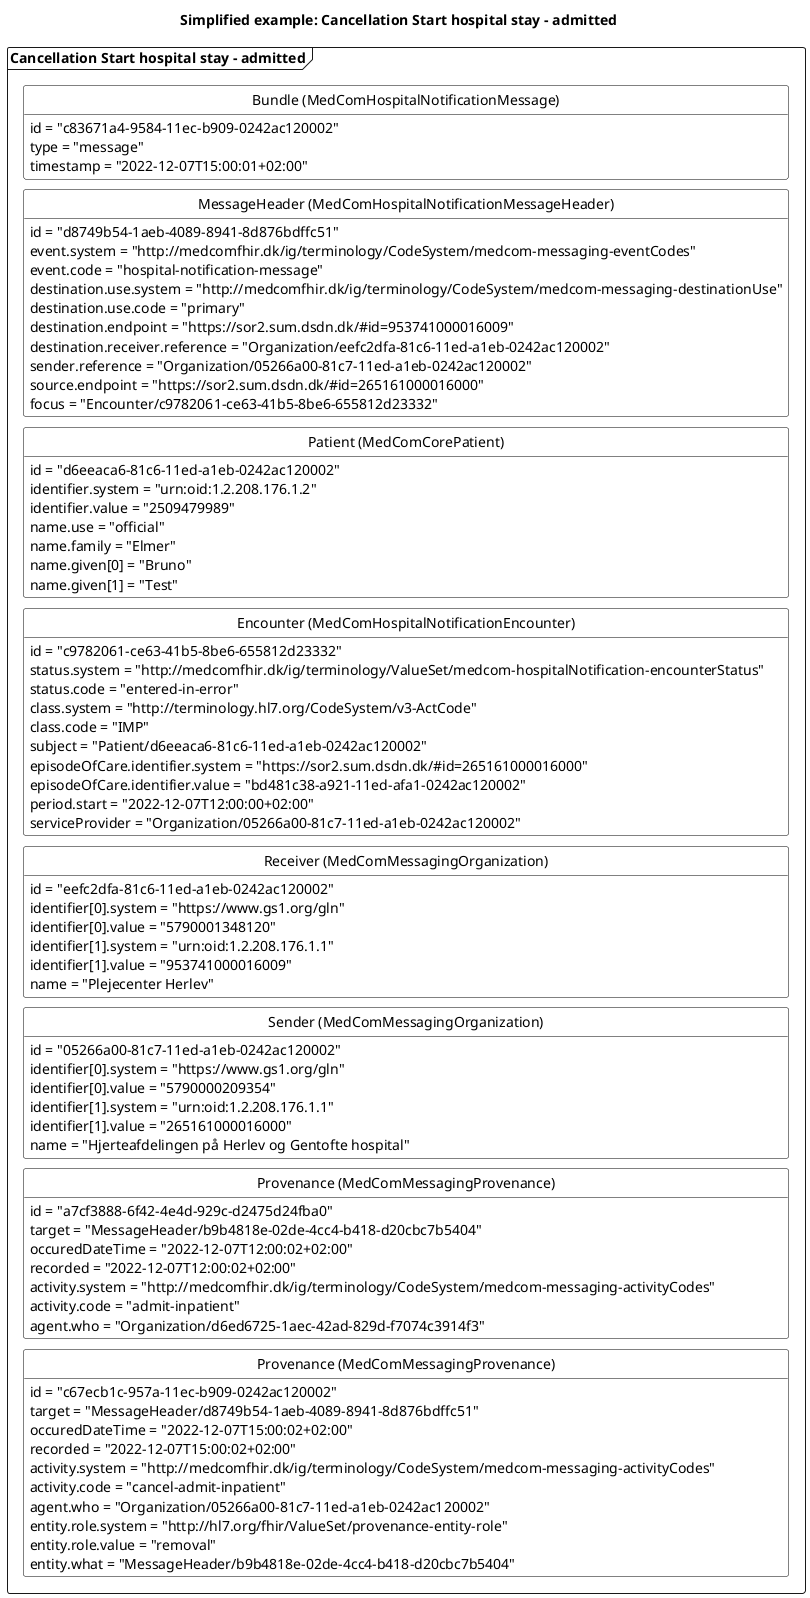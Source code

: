 @startuml HNcancelEnteredInError

'layout
skinparam class {
    BackgroundColor White
    BorderColor Black
    ArrowColor Black
  }
hide circle
hide empty members
skinparam SameClassWidth true
skinparam Ranksep 10


'title
title Simplified example: Cancellation Start hospital stay - admitted

'Message 1: Admit inpatient
package "Cancellation Start hospital stay - admitted" as cancel <<Frame>>{
    class "Bundle (MedComHospitalNotificationMessage)" as cancelB{
        id = "c83671a4-9584-11ec-b909-0242ac120002"
        type = "message"
        timestamp = "2022-12-07T15:00:01+02:00"
    }
    class "MessageHeader (MedComHospitalNotificationMessageHeader)" as cancelMH{
        id = "d8749b54-1aeb-4089-8941-8d876bdffc51"
        event.system = "http://medcomfhir.dk/ig/terminology/CodeSystem/medcom-messaging-eventCodes"
        event.code = "hospital-notification-message"
        destination.use.system = "http://medcomfhir.dk/ig/terminology/CodeSystem/medcom-messaging-destinationUse"
        destination.use.code = "primary"
        destination.endpoint = "https://sor2.sum.dsdn.dk/#id=953741000016009"
        destination.receiver.reference = "Organization/eefc2dfa-81c6-11ed-a1eb-0242ac120002"
        sender.reference = "Organization/05266a00-81c7-11ed-a1eb-0242ac120002"
        source.endpoint = "https://sor2.sum.dsdn.dk/#id=265161000016000"
        focus = "Encounter/c9782061-ce63-41b5-8be6-655812d23332"
    }
    class "Patient (MedComCorePatient)" as cancelPT{
        id = "d6eeaca6-81c6-11ed-a1eb-0242ac120002"
        identifier.system = "urn:oid:1.2.208.176.1.2"
        identifier.value = "2509479989"
        name.use = "official"
        name.family = "Elmer"
        name.given[0] = "Bruno"
        name.given[1] = "Test"
    }
    class "Encounter (MedComHospitalNotificationEncounter)" as cancelENC{
        id = "c9782061-ce63-41b5-8be6-655812d23332"
        status.system = "http://medcomfhir.dk/ig/terminology/ValueSet/medcom-hospitalNotification-encounterStatus"
        status.code = "entered-in-error"
        class.system = "http://terminology.hl7.org/CodeSystem/v3-ActCode"
        class.code = "IMP"
        subject = "Patient/d6eeaca6-81c6-11ed-a1eb-0242ac120002"
        episodeOfCare.identifier.system = "https://sor2.sum.dsdn.dk/#id=265161000016000"
        episodeOfCare.identifier.value = "bd481c38-a921-11ed-afa1-0242ac120002"
        period.start = "2022-12-07T12:00:00+02:00"
        serviceProvider = "Organization/05266a00-81c7-11ed-a1eb-0242ac120002"
    }    
    class "Receiver (MedComMessagingOrganization)" as cancelROrg{
        id = "eefc2dfa-81c6-11ed-a1eb-0242ac120002"
        identifier[0].system = "https://www.gs1.org/gln"
        identifier[0].value = "5790001348120"
        identifier[1].system = "urn:oid:1.2.208.176.1.1"
        identifier[1].value = "953741000016009"
        name = "Plejecenter Herlev"
    }
    class "Sender (MedComMessagingOrganization)" as cancelSOrg{
        id = "05266a00-81c7-11ed-a1eb-0242ac120002"
        identifier[0].system = "https://www.gs1.org/gln"
        identifier[0].value = "5790000209354"
        identifier[1].system = "urn:oid:1.2.208.176.1.1"
        identifier[1].value = "265161000016000"
        name = "Hjerteafdelingen på Herlev og Gentofte hospital" 
    }
    class "Provenance (MedComMessagingProvenance)" as admitPRO{
        id = "a7cf3888-6f42-4e4d-929c-d2475d24fba0"
        target = "MessageHeader/b9b4818e-02de-4cc4-b418-d20cbc7b5404"
        occuredDateTime = "2022-12-07T12:00:02+02:00"
        recorded = "2022-12-07T12:00:02+02:00"
        activity.system = "http://medcomfhir.dk/ig/terminology/CodeSystem/medcom-messaging-activityCodes"
        activity.code = "admit-inpatient"
        agent.who = "Organization/d6ed6725-1aec-42ad-829d-f7074c3914f3"
    }
    class "Provenance (MedComMessagingProvenance)" as cancelPRO{
        id = "c67ecb1c-957a-11ec-b909-0242ac120002"
        target = "MessageHeader/d8749b54-1aeb-4089-8941-8d876bdffc51"
        occuredDateTime = "2022-12-07T15:00:02+02:00"
        recorded = "2022-12-07T15:00:02+02:00"
        activity.system = "http://medcomfhir.dk/ig/terminology/CodeSystem/medcom-messaging-activityCodes"
        activity.code = "cancel-admit-inpatient"
        agent.who = "Organization/05266a00-81c7-11ed-a1eb-0242ac120002"
        entity.role.system = "http://hl7.org/fhir/ValueSet/provenance-entity-role"
        entity.role.value = "removal"
        entity.what = "MessageHeader/b9b4818e-02de-4cc4-b418-d20cbc7b5404"
    }

cancelB -[hidden]- cancelMH
cancelMH-[hidden]-cancelPT
cancelPT-[hidden]-cancelENC
cancelENC-[hidden]-cancelROrg
cancelROrg-[hidden]-cancelSOrg
cancelSOrg-[hidden]-admitPRO
admitPRO-[hidden]-cancelPRO
}

@enduml


